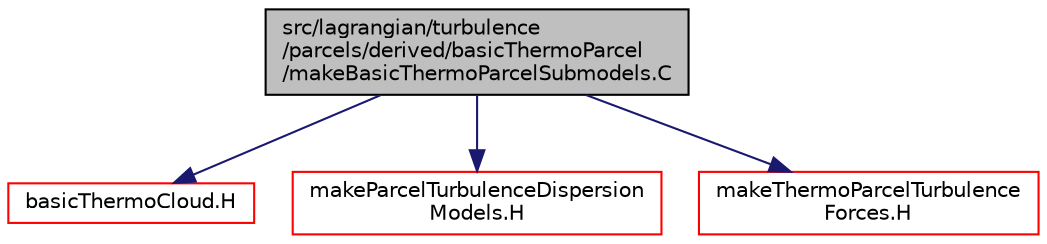 digraph "src/lagrangian/turbulence/parcels/derived/basicThermoParcel/makeBasicThermoParcelSubmodels.C"
{
  bgcolor="transparent";
  edge [fontname="Helvetica",fontsize="10",labelfontname="Helvetica",labelfontsize="10"];
  node [fontname="Helvetica",fontsize="10",shape=record];
  Node0 [label="src/lagrangian/turbulence\l/parcels/derived/basicThermoParcel\l/makeBasicThermoParcelSubmodels.C",height=0.2,width=0.4,color="black", fillcolor="grey75", style="filled", fontcolor="black"];
  Node0 -> Node1 [color="midnightblue",fontsize="10",style="solid",fontname="Helvetica"];
  Node1 [label="basicThermoCloud.H",height=0.2,width=0.4,color="red",URL="$a05855.html"];
  Node0 -> Node454 [color="midnightblue",fontsize="10",style="solid",fontname="Helvetica"];
  Node454 [label="makeParcelTurbulenceDispersion\lModels.H",height=0.2,width=0.4,color="red",URL="$a07484.html"];
  Node0 -> Node459 [color="midnightblue",fontsize="10",style="solid",fontname="Helvetica"];
  Node459 [label="makeThermoParcelTurbulence\lForces.H",height=0.2,width=0.4,color="red",URL="$a07487.html"];
}
